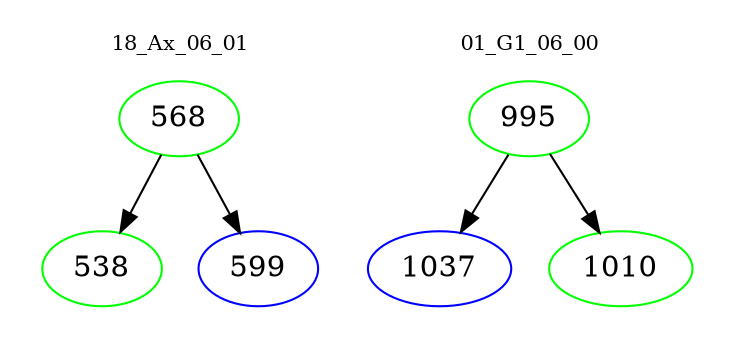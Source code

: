 digraph{
subgraph cluster_0 {
color = white
label = "18_Ax_06_01";
fontsize=10;
T0_568 [label="568", color="green"]
T0_568 -> T0_538 [color="black"]
T0_538 [label="538", color="green"]
T0_568 -> T0_599 [color="black"]
T0_599 [label="599", color="blue"]
}
subgraph cluster_1 {
color = white
label = "01_G1_06_00";
fontsize=10;
T1_995 [label="995", color="green"]
T1_995 -> T1_1037 [color="black"]
T1_1037 [label="1037", color="blue"]
T1_995 -> T1_1010 [color="black"]
T1_1010 [label="1010", color="green"]
}
}
